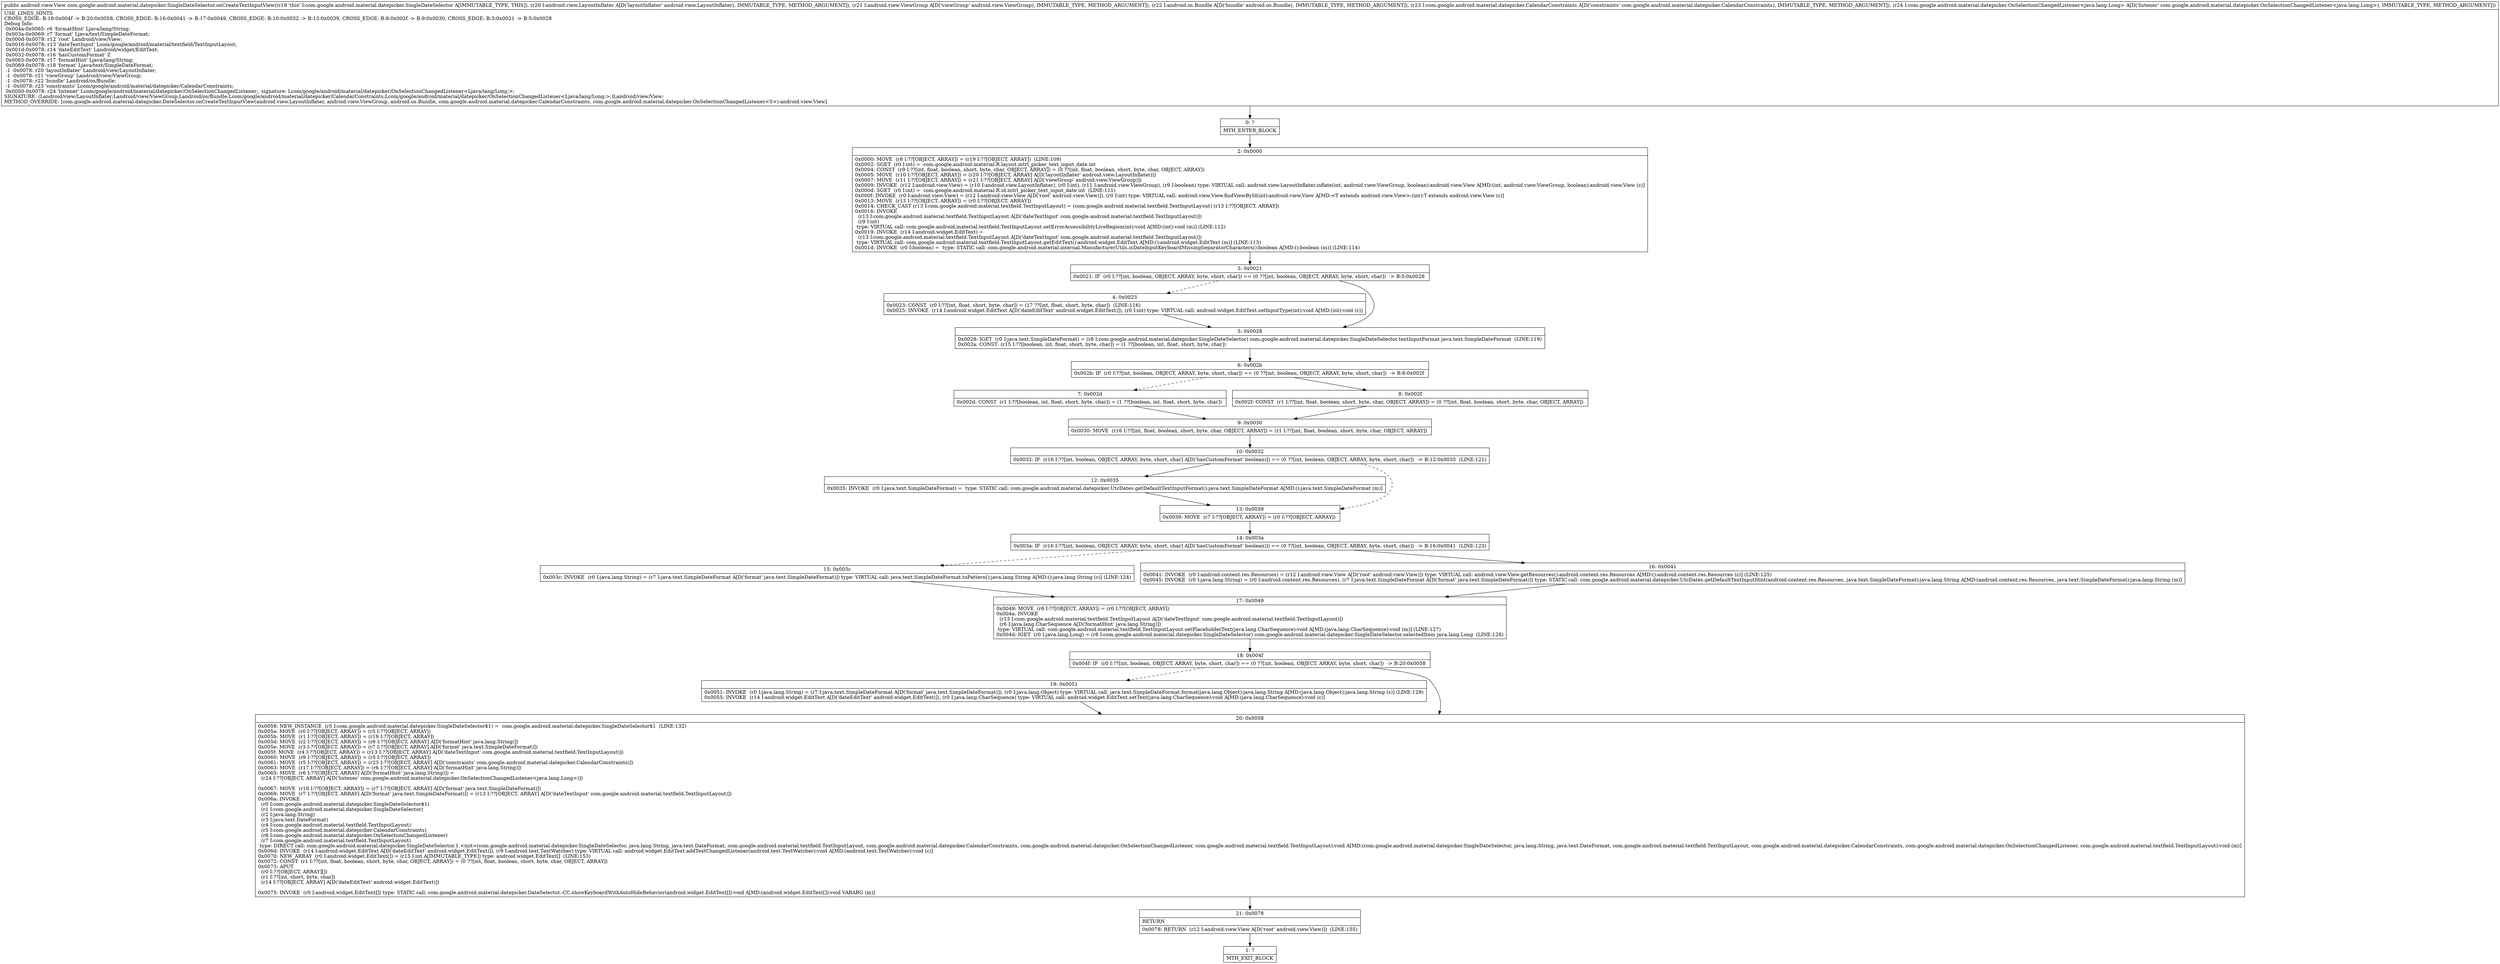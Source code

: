 digraph "CFG forcom.google.android.material.datepicker.SingleDateSelector.onCreateTextInputView(Landroid\/view\/LayoutInflater;Landroid\/view\/ViewGroup;Landroid\/os\/Bundle;Lcom\/google\/android\/material\/datepicker\/CalendarConstraints;Lcom\/google\/android\/material\/datepicker\/OnSelectionChangedListener;)Landroid\/view\/View;" {
Node_0 [shape=record,label="{0\:\ ?|MTH_ENTER_BLOCK\l}"];
Node_2 [shape=record,label="{2\:\ 0x0000|0x0000: MOVE  (r8 I:??[OBJECT, ARRAY]) = (r19 I:??[OBJECT, ARRAY])  (LINE:109)\l0x0002: SGET  (r0 I:int) =  com.google.android.material.R.layout.mtrl_picker_text_input_date int \l0x0004: CONST  (r9 I:??[int, float, boolean, short, byte, char, OBJECT, ARRAY]) = (0 ??[int, float, boolean, short, byte, char, OBJECT, ARRAY]) \l0x0005: MOVE  (r10 I:??[OBJECT, ARRAY]) = (r20 I:??[OBJECT, ARRAY] A[D('layoutInflater' android.view.LayoutInflater)]) \l0x0007: MOVE  (r11 I:??[OBJECT, ARRAY]) = (r21 I:??[OBJECT, ARRAY] A[D('viewGroup' android.view.ViewGroup)]) \l0x0009: INVOKE  (r12 I:android.view.View) = (r10 I:android.view.LayoutInflater), (r0 I:int), (r11 I:android.view.ViewGroup), (r9 I:boolean) type: VIRTUAL call: android.view.LayoutInflater.inflate(int, android.view.ViewGroup, boolean):android.view.View A[MD:(int, android.view.ViewGroup, boolean):android.view.View (c)]\l0x000d: SGET  (r0 I:int) =  com.google.android.material.R.id.mtrl_picker_text_input_date int  (LINE:111)\l0x000f: INVOKE  (r0 I:android.view.View) = (r12 I:android.view.View A[D('root' android.view.View)]), (r0 I:int) type: VIRTUAL call: android.view.View.findViewById(int):android.view.View A[MD:\<T extends android.view.View\>:(int):T extends android.view.View (c)]\l0x0013: MOVE  (r13 I:??[OBJECT, ARRAY]) = (r0 I:??[OBJECT, ARRAY]) \l0x0014: CHECK_CAST (r13 I:com.google.android.material.textfield.TextInputLayout) = (com.google.android.material.textfield.TextInputLayout) (r13 I:??[OBJECT, ARRAY]) \l0x0016: INVOKE  \l  (r13 I:com.google.android.material.textfield.TextInputLayout A[D('dateTextInput' com.google.android.material.textfield.TextInputLayout)])\l  (r9 I:int)\l type: VIRTUAL call: com.google.android.material.textfield.TextInputLayout.setErrorAccessibilityLiveRegion(int):void A[MD:(int):void (m)] (LINE:112)\l0x0019: INVOKE  (r14 I:android.widget.EditText) = \l  (r13 I:com.google.android.material.textfield.TextInputLayout A[D('dateTextInput' com.google.android.material.textfield.TextInputLayout)])\l type: VIRTUAL call: com.google.android.material.textfield.TextInputLayout.getEditText():android.widget.EditText A[MD:():android.widget.EditText (m)] (LINE:113)\l0x001d: INVOKE  (r0 I:boolean) =  type: STATIC call: com.google.android.material.internal.ManufacturerUtils.isDateInputKeyboardMissingSeparatorCharacters():boolean A[MD:():boolean (m)] (LINE:114)\l}"];
Node_3 [shape=record,label="{3\:\ 0x0021|0x0021: IF  (r0 I:??[int, boolean, OBJECT, ARRAY, byte, short, char]) == (0 ??[int, boolean, OBJECT, ARRAY, byte, short, char])  \-\> B:5:0x0028 \l}"];
Node_4 [shape=record,label="{4\:\ 0x0023|0x0023: CONST  (r0 I:??[int, float, short, byte, char]) = (17 ??[int, float, short, byte, char])  (LINE:116)\l0x0025: INVOKE  (r14 I:android.widget.EditText A[D('dateEditText' android.widget.EditText)]), (r0 I:int) type: VIRTUAL call: android.widget.EditText.setInputType(int):void A[MD:(int):void (c)]\l}"];
Node_5 [shape=record,label="{5\:\ 0x0028|0x0028: IGET  (r0 I:java.text.SimpleDateFormat) = (r8 I:com.google.android.material.datepicker.SingleDateSelector) com.google.android.material.datepicker.SingleDateSelector.textInputFormat java.text.SimpleDateFormat  (LINE:119)\l0x002a: CONST  (r15 I:??[boolean, int, float, short, byte, char]) = (1 ??[boolean, int, float, short, byte, char]) \l}"];
Node_6 [shape=record,label="{6\:\ 0x002b|0x002b: IF  (r0 I:??[int, boolean, OBJECT, ARRAY, byte, short, char]) == (0 ??[int, boolean, OBJECT, ARRAY, byte, short, char])  \-\> B:8:0x002f \l}"];
Node_7 [shape=record,label="{7\:\ 0x002d|0x002d: CONST  (r1 I:??[boolean, int, float, short, byte, char]) = (1 ??[boolean, int, float, short, byte, char]) \l}"];
Node_9 [shape=record,label="{9\:\ 0x0030|0x0030: MOVE  (r16 I:??[int, float, boolean, short, byte, char, OBJECT, ARRAY]) = (r1 I:??[int, float, boolean, short, byte, char, OBJECT, ARRAY]) \l}"];
Node_10 [shape=record,label="{10\:\ 0x0032|0x0032: IF  (r16 I:??[int, boolean, OBJECT, ARRAY, byte, short, char] A[D('hasCustomFormat' boolean)]) == (0 ??[int, boolean, OBJECT, ARRAY, byte, short, char])  \-\> B:12:0x0035  (LINE:121)\l}"];
Node_12 [shape=record,label="{12\:\ 0x0035|0x0035: INVOKE  (r0 I:java.text.SimpleDateFormat) =  type: STATIC call: com.google.android.material.datepicker.UtcDates.getDefaultTextInputFormat():java.text.SimpleDateFormat A[MD:():java.text.SimpleDateFormat (m)]\l}"];
Node_13 [shape=record,label="{13\:\ 0x0039|0x0039: MOVE  (r7 I:??[OBJECT, ARRAY]) = (r0 I:??[OBJECT, ARRAY]) \l}"];
Node_14 [shape=record,label="{14\:\ 0x003a|0x003a: IF  (r16 I:??[int, boolean, OBJECT, ARRAY, byte, short, char] A[D('hasCustomFormat' boolean)]) == (0 ??[int, boolean, OBJECT, ARRAY, byte, short, char])  \-\> B:16:0x0041  (LINE:123)\l}"];
Node_15 [shape=record,label="{15\:\ 0x003c|0x003c: INVOKE  (r0 I:java.lang.String) = (r7 I:java.text.SimpleDateFormat A[D('format' java.text.SimpleDateFormat)]) type: VIRTUAL call: java.text.SimpleDateFormat.toPattern():java.lang.String A[MD:():java.lang.String (c)] (LINE:124)\l}"];
Node_17 [shape=record,label="{17\:\ 0x0049|0x0049: MOVE  (r6 I:??[OBJECT, ARRAY]) = (r0 I:??[OBJECT, ARRAY]) \l0x004a: INVOKE  \l  (r13 I:com.google.android.material.textfield.TextInputLayout A[D('dateTextInput' com.google.android.material.textfield.TextInputLayout)])\l  (r6 I:java.lang.CharSequence A[D('formatHint' java.lang.String)])\l type: VIRTUAL call: com.google.android.material.textfield.TextInputLayout.setPlaceholderText(java.lang.CharSequence):void A[MD:(java.lang.CharSequence):void (m)] (LINE:127)\l0x004d: IGET  (r0 I:java.lang.Long) = (r8 I:com.google.android.material.datepicker.SingleDateSelector) com.google.android.material.datepicker.SingleDateSelector.selectedItem java.lang.Long  (LINE:128)\l}"];
Node_18 [shape=record,label="{18\:\ 0x004f|0x004f: IF  (r0 I:??[int, boolean, OBJECT, ARRAY, byte, short, char]) == (0 ??[int, boolean, OBJECT, ARRAY, byte, short, char])  \-\> B:20:0x0058 \l}"];
Node_19 [shape=record,label="{19\:\ 0x0051|0x0051: INVOKE  (r0 I:java.lang.String) = (r7 I:java.text.SimpleDateFormat A[D('format' java.text.SimpleDateFormat)]), (r0 I:java.lang.Object) type: VIRTUAL call: java.text.SimpleDateFormat.format(java.lang.Object):java.lang.String A[MD:(java.lang.Object):java.lang.String (s)] (LINE:129)\l0x0055: INVOKE  (r14 I:android.widget.EditText A[D('dateEditText' android.widget.EditText)]), (r0 I:java.lang.CharSequence) type: VIRTUAL call: android.widget.EditText.setText(java.lang.CharSequence):void A[MD:(java.lang.CharSequence):void (c)]\l}"];
Node_20 [shape=record,label="{20\:\ 0x0058|0x0058: NEW_INSTANCE  (r5 I:com.google.android.material.datepicker.SingleDateSelector$1) =  com.google.android.material.datepicker.SingleDateSelector$1  (LINE:132)\l0x005a: MOVE  (r0 I:??[OBJECT, ARRAY]) = (r5 I:??[OBJECT, ARRAY]) \l0x005b: MOVE  (r1 I:??[OBJECT, ARRAY]) = (r19 I:??[OBJECT, ARRAY]) \l0x005d: MOVE  (r2 I:??[OBJECT, ARRAY]) = (r6 I:??[OBJECT, ARRAY] A[D('formatHint' java.lang.String)]) \l0x005e: MOVE  (r3 I:??[OBJECT, ARRAY]) = (r7 I:??[OBJECT, ARRAY] A[D('format' java.text.SimpleDateFormat)]) \l0x005f: MOVE  (r4 I:??[OBJECT, ARRAY]) = (r13 I:??[OBJECT, ARRAY] A[D('dateTextInput' com.google.android.material.textfield.TextInputLayout)]) \l0x0060: MOVE  (r9 I:??[OBJECT, ARRAY]) = (r5 I:??[OBJECT, ARRAY]) \l0x0061: MOVE  (r5 I:??[OBJECT, ARRAY]) = (r23 I:??[OBJECT, ARRAY] A[D('constraints' com.google.android.material.datepicker.CalendarConstraints)]) \l0x0063: MOVE  (r17 I:??[OBJECT, ARRAY]) = (r6 I:??[OBJECT, ARRAY] A[D('formatHint' java.lang.String)]) \l0x0065: MOVE  (r6 I:??[OBJECT, ARRAY] A[D('formatHint' java.lang.String)]) = \l  (r24 I:??[OBJECT, ARRAY] A[D('listener' com.google.android.material.datepicker.OnSelectionChangedListener\<java.lang.Long\>)])\l \l0x0067: MOVE  (r18 I:??[OBJECT, ARRAY]) = (r7 I:??[OBJECT, ARRAY] A[D('format' java.text.SimpleDateFormat)]) \l0x0069: MOVE  (r7 I:??[OBJECT, ARRAY] A[D('format' java.text.SimpleDateFormat)]) = (r13 I:??[OBJECT, ARRAY] A[D('dateTextInput' com.google.android.material.textfield.TextInputLayout)]) \l0x006a: INVOKE  \l  (r0 I:com.google.android.material.datepicker.SingleDateSelector$1)\l  (r1 I:com.google.android.material.datepicker.SingleDateSelector)\l  (r2 I:java.lang.String)\l  (r3 I:java.text.DateFormat)\l  (r4 I:com.google.android.material.textfield.TextInputLayout)\l  (r5 I:com.google.android.material.datepicker.CalendarConstraints)\l  (r6 I:com.google.android.material.datepicker.OnSelectionChangedListener)\l  (r7 I:com.google.android.material.textfield.TextInputLayout)\l type: DIRECT call: com.google.android.material.datepicker.SingleDateSelector.1.\<init\>(com.google.android.material.datepicker.SingleDateSelector, java.lang.String, java.text.DateFormat, com.google.android.material.textfield.TextInputLayout, com.google.android.material.datepicker.CalendarConstraints, com.google.android.material.datepicker.OnSelectionChangedListener, com.google.android.material.textfield.TextInputLayout):void A[MD:(com.google.android.material.datepicker.SingleDateSelector, java.lang.String, java.text.DateFormat, com.google.android.material.textfield.TextInputLayout, com.google.android.material.datepicker.CalendarConstraints, com.google.android.material.datepicker.OnSelectionChangedListener, com.google.android.material.textfield.TextInputLayout):void (m)]\l0x006d: INVOKE  (r14 I:android.widget.EditText A[D('dateEditText' android.widget.EditText)]), (r9 I:android.text.TextWatcher) type: VIRTUAL call: android.widget.EditText.addTextChangedListener(android.text.TextWatcher):void A[MD:(android.text.TextWatcher):void (c)]\l0x0070: NEW_ARRAY  (r0 I:android.widget.EditText[]) = (r15 I:int A[IMMUTABLE_TYPE]) type: android.widget.EditText[]  (LINE:153)\l0x0072: CONST  (r1 I:??[int, float, boolean, short, byte, char, OBJECT, ARRAY]) = (0 ??[int, float, boolean, short, byte, char, OBJECT, ARRAY]) \l0x0073: APUT  \l  (r0 I:??[OBJECT, ARRAY][])\l  (r1 I:??[int, short, byte, char])\l  (r14 I:??[OBJECT, ARRAY] A[D('dateEditText' android.widget.EditText)])\l \l0x0075: INVOKE  (r0 I:android.widget.EditText[]) type: STATIC call: com.google.android.material.datepicker.DateSelector.\-CC.showKeyboardWithAutoHideBehavior(android.widget.EditText[]):void A[MD:(android.widget.EditText[]):void VARARG (m)]\l}"];
Node_21 [shape=record,label="{21\:\ 0x0078|RETURN\l|0x0078: RETURN  (r12 I:android.view.View A[D('root' android.view.View)])  (LINE:155)\l}"];
Node_1 [shape=record,label="{1\:\ ?|MTH_EXIT_BLOCK\l}"];
Node_16 [shape=record,label="{16\:\ 0x0041|0x0041: INVOKE  (r0 I:android.content.res.Resources) = (r12 I:android.view.View A[D('root' android.view.View)]) type: VIRTUAL call: android.view.View.getResources():android.content.res.Resources A[MD:():android.content.res.Resources (c)] (LINE:125)\l0x0045: INVOKE  (r0 I:java.lang.String) = (r0 I:android.content.res.Resources), (r7 I:java.text.SimpleDateFormat A[D('format' java.text.SimpleDateFormat)]) type: STATIC call: com.google.android.material.datepicker.UtcDates.getDefaultTextInputHint(android.content.res.Resources, java.text.SimpleDateFormat):java.lang.String A[MD:(android.content.res.Resources, java.text.SimpleDateFormat):java.lang.String (m)]\l}"];
Node_8 [shape=record,label="{8\:\ 0x002f|0x002f: CONST  (r1 I:??[int, float, boolean, short, byte, char, OBJECT, ARRAY]) = (0 ??[int, float, boolean, short, byte, char, OBJECT, ARRAY]) \l}"];
MethodNode[shape=record,label="{public android.view.View com.google.android.material.datepicker.SingleDateSelector.onCreateTextInputView((r19 'this' I:com.google.android.material.datepicker.SingleDateSelector A[IMMUTABLE_TYPE, THIS]), (r20 I:android.view.LayoutInflater A[D('layoutInflater' android.view.LayoutInflater), IMMUTABLE_TYPE, METHOD_ARGUMENT]), (r21 I:android.view.ViewGroup A[D('viewGroup' android.view.ViewGroup), IMMUTABLE_TYPE, METHOD_ARGUMENT]), (r22 I:android.os.Bundle A[D('bundle' android.os.Bundle), IMMUTABLE_TYPE, METHOD_ARGUMENT]), (r23 I:com.google.android.material.datepicker.CalendarConstraints A[D('constraints' com.google.android.material.datepicker.CalendarConstraints), IMMUTABLE_TYPE, METHOD_ARGUMENT]), (r24 I:com.google.android.material.datepicker.OnSelectionChangedListener\<java.lang.Long\> A[D('listener' com.google.android.material.datepicker.OnSelectionChangedListener\<java.lang.Long\>), IMMUTABLE_TYPE, METHOD_ARGUMENT]))  | USE_LINES_HINTS\lCROSS_EDGE: B:18:0x004f \-\> B:20:0x0058, CROSS_EDGE: B:16:0x0041 \-\> B:17:0x0049, CROSS_EDGE: B:10:0x0032 \-\> B:13:0x0039, CROSS_EDGE: B:8:0x002f \-\> B:9:0x0030, CROSS_EDGE: B:3:0x0021 \-\> B:5:0x0028\lDebug Info:\l  0x004a\-0x0065: r6 'formatHint' Ljava\/lang\/String;\l  0x003a\-0x0069: r7 'format' Ljava\/text\/SimpleDateFormat;\l  0x000d\-0x0078: r12 'root' Landroid\/view\/View;\l  0x0016\-0x0078: r13 'dateTextInput' Lcom\/google\/android\/material\/textfield\/TextInputLayout;\l  0x001d\-0x0078: r14 'dateEditText' Landroid\/widget\/EditText;\l  0x0032\-0x0078: r16 'hasCustomFormat' Z\l  0x0065\-0x0078: r17 'formatHint' Ljava\/lang\/String;\l  0x0069\-0x0078: r18 'format' Ljava\/text\/SimpleDateFormat;\l  \-1 \-0x0078: r20 'layoutInflater' Landroid\/view\/LayoutInflater;\l  \-1 \-0x0078: r21 'viewGroup' Landroid\/view\/ViewGroup;\l  \-1 \-0x0078: r22 'bundle' Landroid\/os\/Bundle;\l  \-1 \-0x0078: r23 'constraints' Lcom\/google\/android\/material\/datepicker\/CalendarConstraints;\l  0x0000\-0x0078: r24 'listener' Lcom\/google\/android\/material\/datepicker\/OnSelectionChangedListener;, signature: Lcom\/google\/android\/material\/datepicker\/OnSelectionChangedListener\<Ljava\/lang\/Long;\>;\lSIGNATURE: (Landroid\/view\/LayoutInflater;Landroid\/view\/ViewGroup;Landroid\/os\/Bundle;Lcom\/google\/android\/material\/datepicker\/CalendarConstraints;Lcom\/google\/android\/material\/datepicker\/OnSelectionChangedListener\<Ljava\/lang\/Long;\>;)Landroid\/view\/View;\lMETHOD_OVERRIDE: [com.google.android.material.datepicker.DateSelector.onCreateTextInputView(android.view.LayoutInflater, android.view.ViewGroup, android.os.Bundle, com.google.android.material.datepicker.CalendarConstraints, com.google.android.material.datepicker.OnSelectionChangedListener\<S\>):android.view.View]\l}"];
MethodNode -> Node_0;Node_0 -> Node_2;
Node_2 -> Node_3;
Node_3 -> Node_4[style=dashed];
Node_3 -> Node_5;
Node_4 -> Node_5;
Node_5 -> Node_6;
Node_6 -> Node_7[style=dashed];
Node_6 -> Node_8;
Node_7 -> Node_9;
Node_9 -> Node_10;
Node_10 -> Node_12;
Node_10 -> Node_13[style=dashed];
Node_12 -> Node_13;
Node_13 -> Node_14;
Node_14 -> Node_15[style=dashed];
Node_14 -> Node_16;
Node_15 -> Node_17;
Node_17 -> Node_18;
Node_18 -> Node_19[style=dashed];
Node_18 -> Node_20;
Node_19 -> Node_20;
Node_20 -> Node_21;
Node_21 -> Node_1;
Node_16 -> Node_17;
Node_8 -> Node_9;
}

